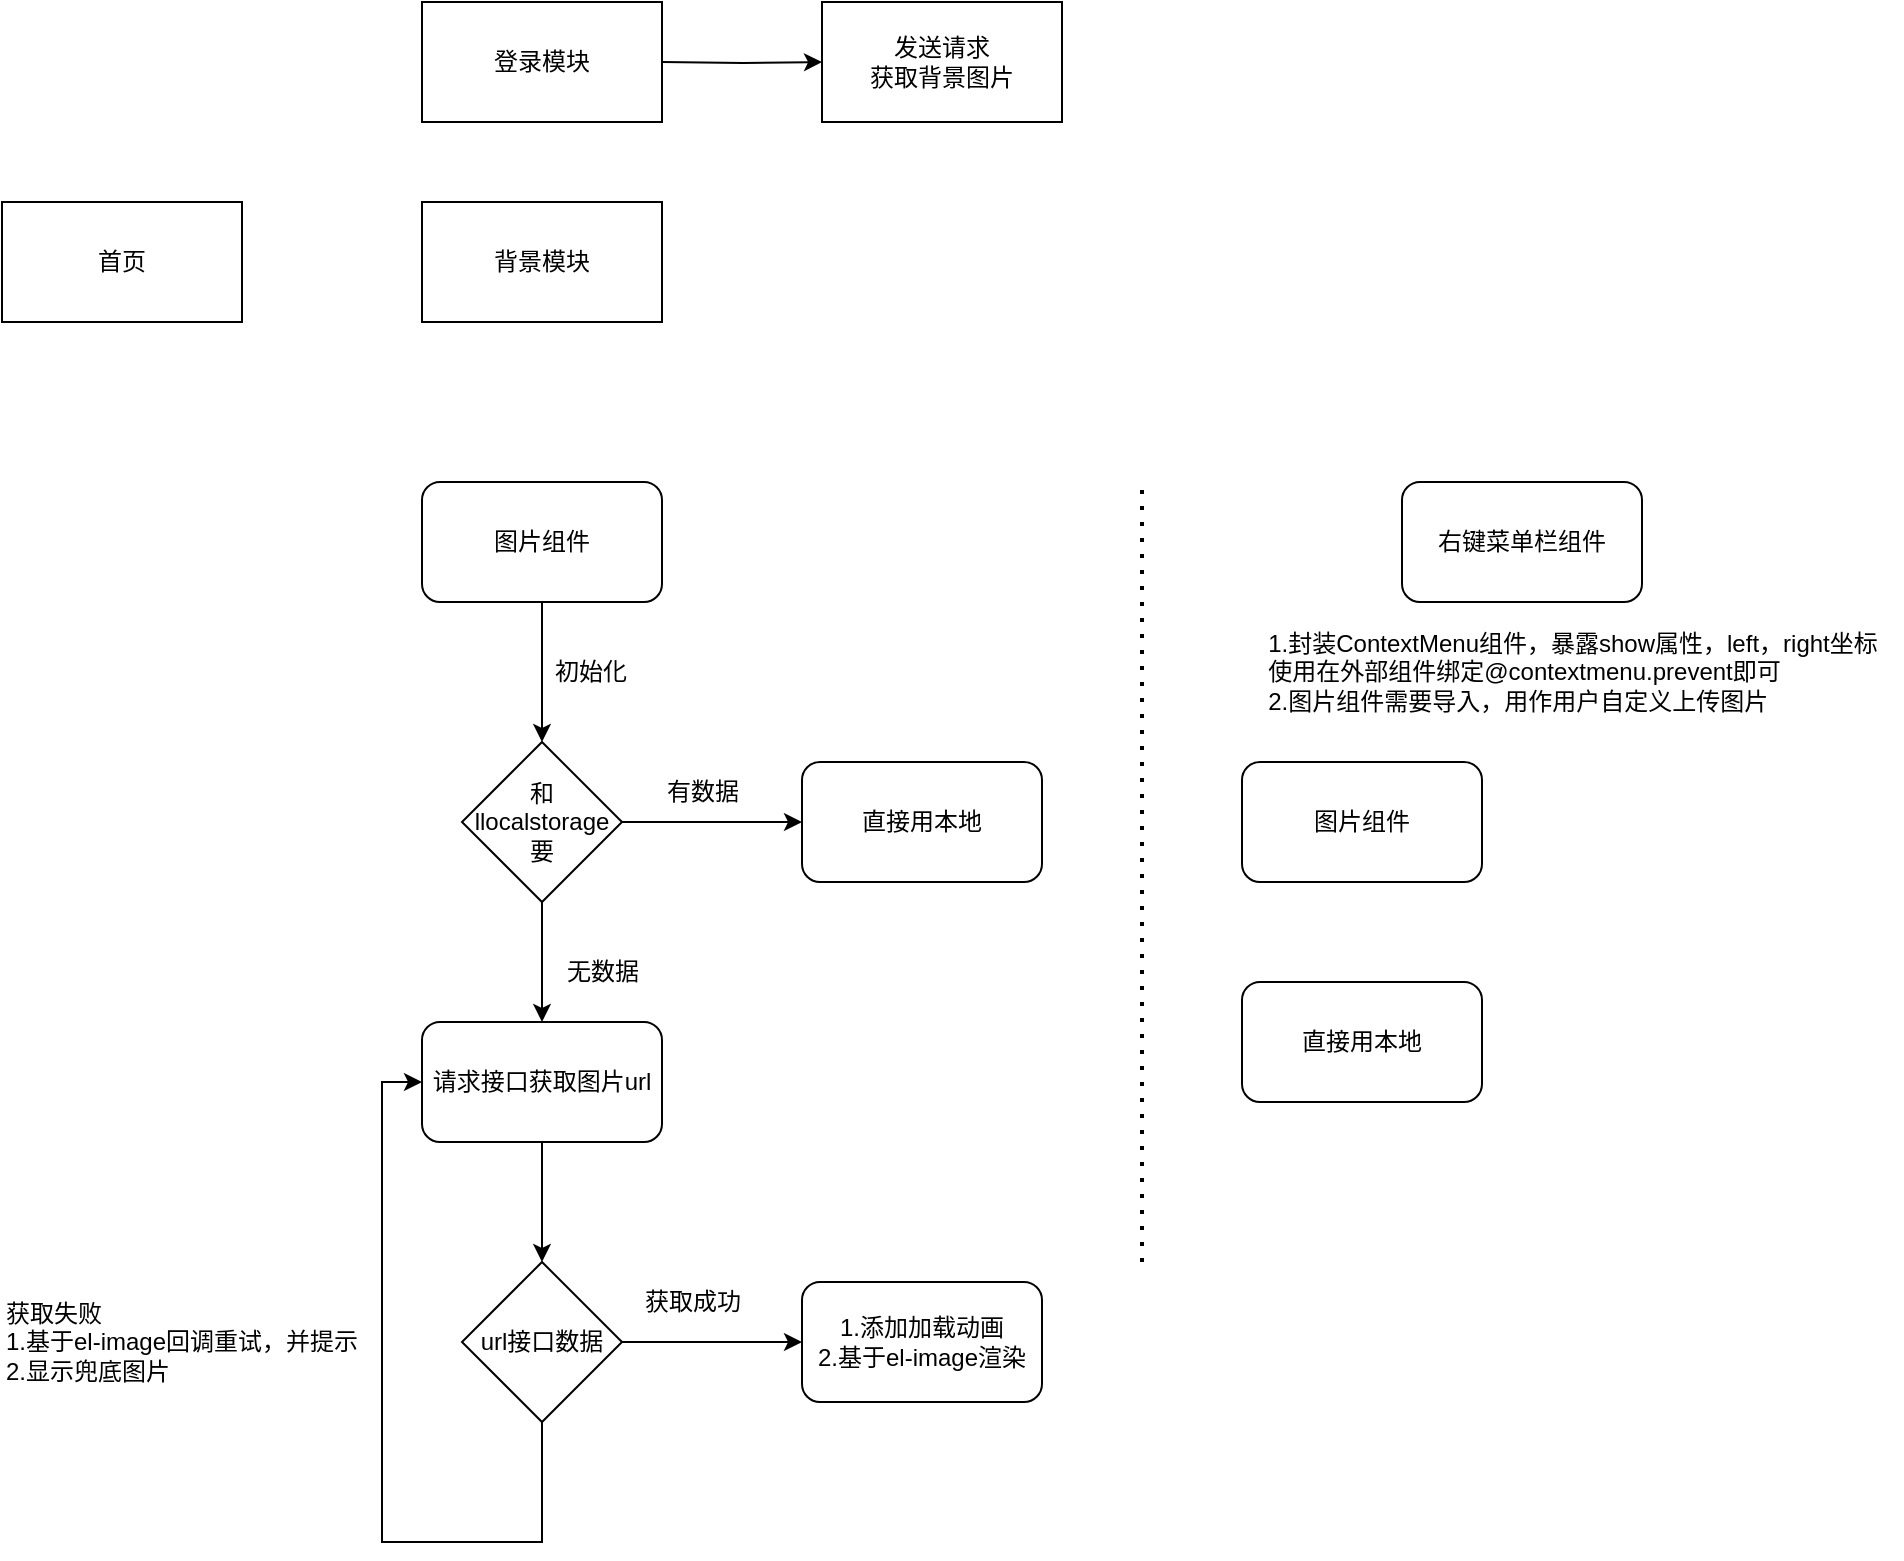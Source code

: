 <mxfile version="21.2.9" type="github">
  <diagram id="UZ9wccwawinMBmHLIlsm" name="前端">
    <mxGraphModel dx="2074" dy="1156" grid="1" gridSize="10" guides="1" tooltips="1" connect="1" arrows="1" fold="1" page="1" pageScale="1" pageWidth="827" pageHeight="1169" math="0" shadow="0">
      <root>
        <mxCell id="0" />
        <mxCell id="1" parent="0" />
        <mxCell id="DOrzI2ncTwfLIa81HKQh-5" value="" style="edgeStyle=orthogonalEdgeStyle;rounded=0;orthogonalLoop=1;jettySize=auto;html=1;" parent="1" target="DOrzI2ncTwfLIa81HKQh-4" edge="1">
          <mxGeometry relative="1" as="geometry">
            <mxPoint x="400" y="200" as="sourcePoint" />
          </mxGeometry>
        </mxCell>
        <mxCell id="DOrzI2ncTwfLIa81HKQh-4" value="发送请求&lt;br&gt;获取背景图片" style="whiteSpace=wrap;html=1;rounded=0;" parent="1" vertex="1">
          <mxGeometry x="480" y="170" width="120" height="60" as="geometry" />
        </mxCell>
        <mxCell id="DOrzI2ncTwfLIa81HKQh-6" value="首页" style="rounded=0;whiteSpace=wrap;html=1;" parent="1" vertex="1">
          <mxGeometry x="70" y="270" width="120" height="60" as="geometry" />
        </mxCell>
        <mxCell id="DOrzI2ncTwfLIa81HKQh-7" value="登录模块" style="rounded=0;whiteSpace=wrap;html=1;" parent="1" vertex="1">
          <mxGeometry x="280" y="170" width="120" height="60" as="geometry" />
        </mxCell>
        <mxCell id="DOrzI2ncTwfLIa81HKQh-8" value="背景模块" style="rounded=0;whiteSpace=wrap;html=1;" parent="1" vertex="1">
          <mxGeometry x="280" y="270" width="120" height="60" as="geometry" />
        </mxCell>
        <mxCell id="DOrzI2ncTwfLIa81HKQh-15" style="edgeStyle=orthogonalEdgeStyle;rounded=0;orthogonalLoop=1;jettySize=auto;html=1;entryX=0.5;entryY=0;entryDx=0;entryDy=0;" parent="1" source="DOrzI2ncTwfLIa81HKQh-9" target="DOrzI2ncTwfLIa81HKQh-14" edge="1">
          <mxGeometry relative="1" as="geometry" />
        </mxCell>
        <mxCell id="DOrzI2ncTwfLIa81HKQh-9" value="图片组件" style="rounded=1;whiteSpace=wrap;html=1;" parent="1" vertex="1">
          <mxGeometry x="280" y="410" width="120" height="60" as="geometry" />
        </mxCell>
        <mxCell id="DOrzI2ncTwfLIa81HKQh-21" style="edgeStyle=orthogonalEdgeStyle;rounded=0;orthogonalLoop=1;jettySize=auto;html=1;" parent="1" source="DOrzI2ncTwfLIa81HKQh-10" edge="1">
          <mxGeometry relative="1" as="geometry">
            <mxPoint x="340" y="800" as="targetPoint" />
          </mxGeometry>
        </mxCell>
        <mxCell id="DOrzI2ncTwfLIa81HKQh-10" value="请求接口获取图片url" style="whiteSpace=wrap;html=1;rounded=1;" parent="1" vertex="1">
          <mxGeometry x="280" y="680" width="120" height="60" as="geometry" />
        </mxCell>
        <mxCell id="DOrzI2ncTwfLIa81HKQh-13" value="直接用本地" style="whiteSpace=wrap;html=1;rounded=1;" parent="1" vertex="1">
          <mxGeometry x="470" y="550" width="120" height="60" as="geometry" />
        </mxCell>
        <mxCell id="DOrzI2ncTwfLIa81HKQh-16" style="edgeStyle=orthogonalEdgeStyle;rounded=0;orthogonalLoop=1;jettySize=auto;html=1;entryX=0;entryY=0.5;entryDx=0;entryDy=0;" parent="1" source="DOrzI2ncTwfLIa81HKQh-14" target="DOrzI2ncTwfLIa81HKQh-13" edge="1">
          <mxGeometry relative="1" as="geometry" />
        </mxCell>
        <mxCell id="DOrzI2ncTwfLIa81HKQh-17" style="edgeStyle=orthogonalEdgeStyle;rounded=0;orthogonalLoop=1;jettySize=auto;html=1;entryX=0.5;entryY=0;entryDx=0;entryDy=0;" parent="1" source="DOrzI2ncTwfLIa81HKQh-14" target="DOrzI2ncTwfLIa81HKQh-10" edge="1">
          <mxGeometry relative="1" as="geometry" />
        </mxCell>
        <mxCell id="DOrzI2ncTwfLIa81HKQh-14" value="和llocalstorage要" style="rhombus;whiteSpace=wrap;html=1;" parent="1" vertex="1">
          <mxGeometry x="300" y="540" width="80" height="80" as="geometry" />
        </mxCell>
        <mxCell id="DOrzI2ncTwfLIa81HKQh-18" value="无数据" style="text;html=1;align=center;verticalAlign=middle;resizable=0;points=[];autosize=1;strokeColor=none;fillColor=none;" parent="1" vertex="1">
          <mxGeometry x="340" y="640" width="60" height="30" as="geometry" />
        </mxCell>
        <mxCell id="DOrzI2ncTwfLIa81HKQh-19" value="初始化" style="text;html=1;align=center;verticalAlign=middle;resizable=0;points=[];autosize=1;strokeColor=none;fillColor=none;" parent="1" vertex="1">
          <mxGeometry x="334" y="490" width="60" height="30" as="geometry" />
        </mxCell>
        <mxCell id="DOrzI2ncTwfLIa81HKQh-27" value="" style="endArrow=none;dashed=1;html=1;dashPattern=1 3;strokeWidth=2;rounded=0;" parent="1" edge="1">
          <mxGeometry width="50" height="50" relative="1" as="geometry">
            <mxPoint x="640" y="800" as="sourcePoint" />
            <mxPoint x="640" y="410" as="targetPoint" />
          </mxGeometry>
        </mxCell>
        <mxCell id="DOrzI2ncTwfLIa81HKQh-34" value="" style="edgeStyle=orthogonalEdgeStyle;rounded=0;orthogonalLoop=1;jettySize=auto;html=1;" parent="1" source="DOrzI2ncTwfLIa81HKQh-30" target="DOrzI2ncTwfLIa81HKQh-33" edge="1">
          <mxGeometry relative="1" as="geometry" />
        </mxCell>
        <mxCell id="DOrzI2ncTwfLIa81HKQh-37" style="edgeStyle=orthogonalEdgeStyle;rounded=0;orthogonalLoop=1;jettySize=auto;html=1;entryX=0;entryY=0.5;entryDx=0;entryDy=0;" parent="1" source="DOrzI2ncTwfLIa81HKQh-30" target="DOrzI2ncTwfLIa81HKQh-10" edge="1">
          <mxGeometry relative="1" as="geometry">
            <mxPoint x="340" y="980" as="targetPoint" />
            <Array as="points">
              <mxPoint x="340" y="940" />
              <mxPoint x="260" y="940" />
              <mxPoint x="260" y="710" />
            </Array>
          </mxGeometry>
        </mxCell>
        <mxCell id="DOrzI2ncTwfLIa81HKQh-30" value="url接口数据" style="rhombus;whiteSpace=wrap;html=1;" parent="1" vertex="1">
          <mxGeometry x="300" y="800" width="80" height="80" as="geometry" />
        </mxCell>
        <mxCell id="DOrzI2ncTwfLIa81HKQh-33" value="1.添加加载动画&lt;br&gt;2.基于el-image渲染" style="whiteSpace=wrap;html=1;rounded=1;align=center;" parent="1" vertex="1">
          <mxGeometry x="470" y="810" width="120" height="60" as="geometry" />
        </mxCell>
        <mxCell id="DOrzI2ncTwfLIa81HKQh-35" value="有数据" style="text;html=1;align=center;verticalAlign=middle;resizable=0;points=[];autosize=1;strokeColor=none;fillColor=none;" parent="1" vertex="1">
          <mxGeometry x="390" y="550" width="60" height="30" as="geometry" />
        </mxCell>
        <mxCell id="DOrzI2ncTwfLIa81HKQh-36" value="获取成功" style="text;html=1;align=center;verticalAlign=middle;resizable=0;points=[];autosize=1;strokeColor=none;fillColor=none;" parent="1" vertex="1">
          <mxGeometry x="380" y="805" width="70" height="30" as="geometry" />
        </mxCell>
        <mxCell id="DOrzI2ncTwfLIa81HKQh-38" value="获取失败&lt;br&gt;1.基于el-image回调重试，并提示&lt;br&gt;2.显示兜底图片" style="text;html=1;align=left;verticalAlign=middle;resizable=0;points=[];autosize=1;strokeColor=none;fillColor=none;" parent="1" vertex="1">
          <mxGeometry x="70" y="810" width="200" height="60" as="geometry" />
        </mxCell>
        <mxCell id="uw0mjo5URNsfaLpxlkcJ-1" value="右键菜单栏组件" style="rounded=1;whiteSpace=wrap;html=1;" parent="1" vertex="1">
          <mxGeometry x="770" y="410" width="120" height="60" as="geometry" />
        </mxCell>
        <mxCell id="uw0mjo5URNsfaLpxlkcJ-2" value="&lt;div style=&quot;text-align: left;&quot;&gt;&lt;span style=&quot;background-color: initial;&quot;&gt;1.封装ContextMenu组件，暴露show属性，left，right坐标&lt;/span&gt;&lt;/div&gt;&lt;div style=&quot;text-align: left;&quot;&gt;&lt;span style=&quot;background-color: initial;&quot;&gt;使用在外部组件绑定@contextmenu.prevent即可&lt;/span&gt;&lt;/div&gt;&lt;div style=&quot;text-align: left;&quot;&gt;2.图片组件需要导入，用作用户自定义上传图片&lt;/div&gt;" style="text;html=1;align=center;verticalAlign=middle;resizable=0;points=[];autosize=1;strokeColor=none;fillColor=none;" parent="1" vertex="1">
          <mxGeometry x="690" y="475" width="330" height="60" as="geometry" />
        </mxCell>
        <mxCell id="uw0mjo5URNsfaLpxlkcJ-3" value="图片组件" style="rounded=1;whiteSpace=wrap;html=1;" parent="1" vertex="1">
          <mxGeometry x="690" y="550" width="120" height="60" as="geometry" />
        </mxCell>
        <mxCell id="uw0mjo5URNsfaLpxlkcJ-4" value="直接用本地" style="whiteSpace=wrap;html=1;rounded=1;" parent="1" vertex="1">
          <mxGeometry x="690" y="660" width="120" height="60" as="geometry" />
        </mxCell>
      </root>
    </mxGraphModel>
  </diagram>
</mxfile>
